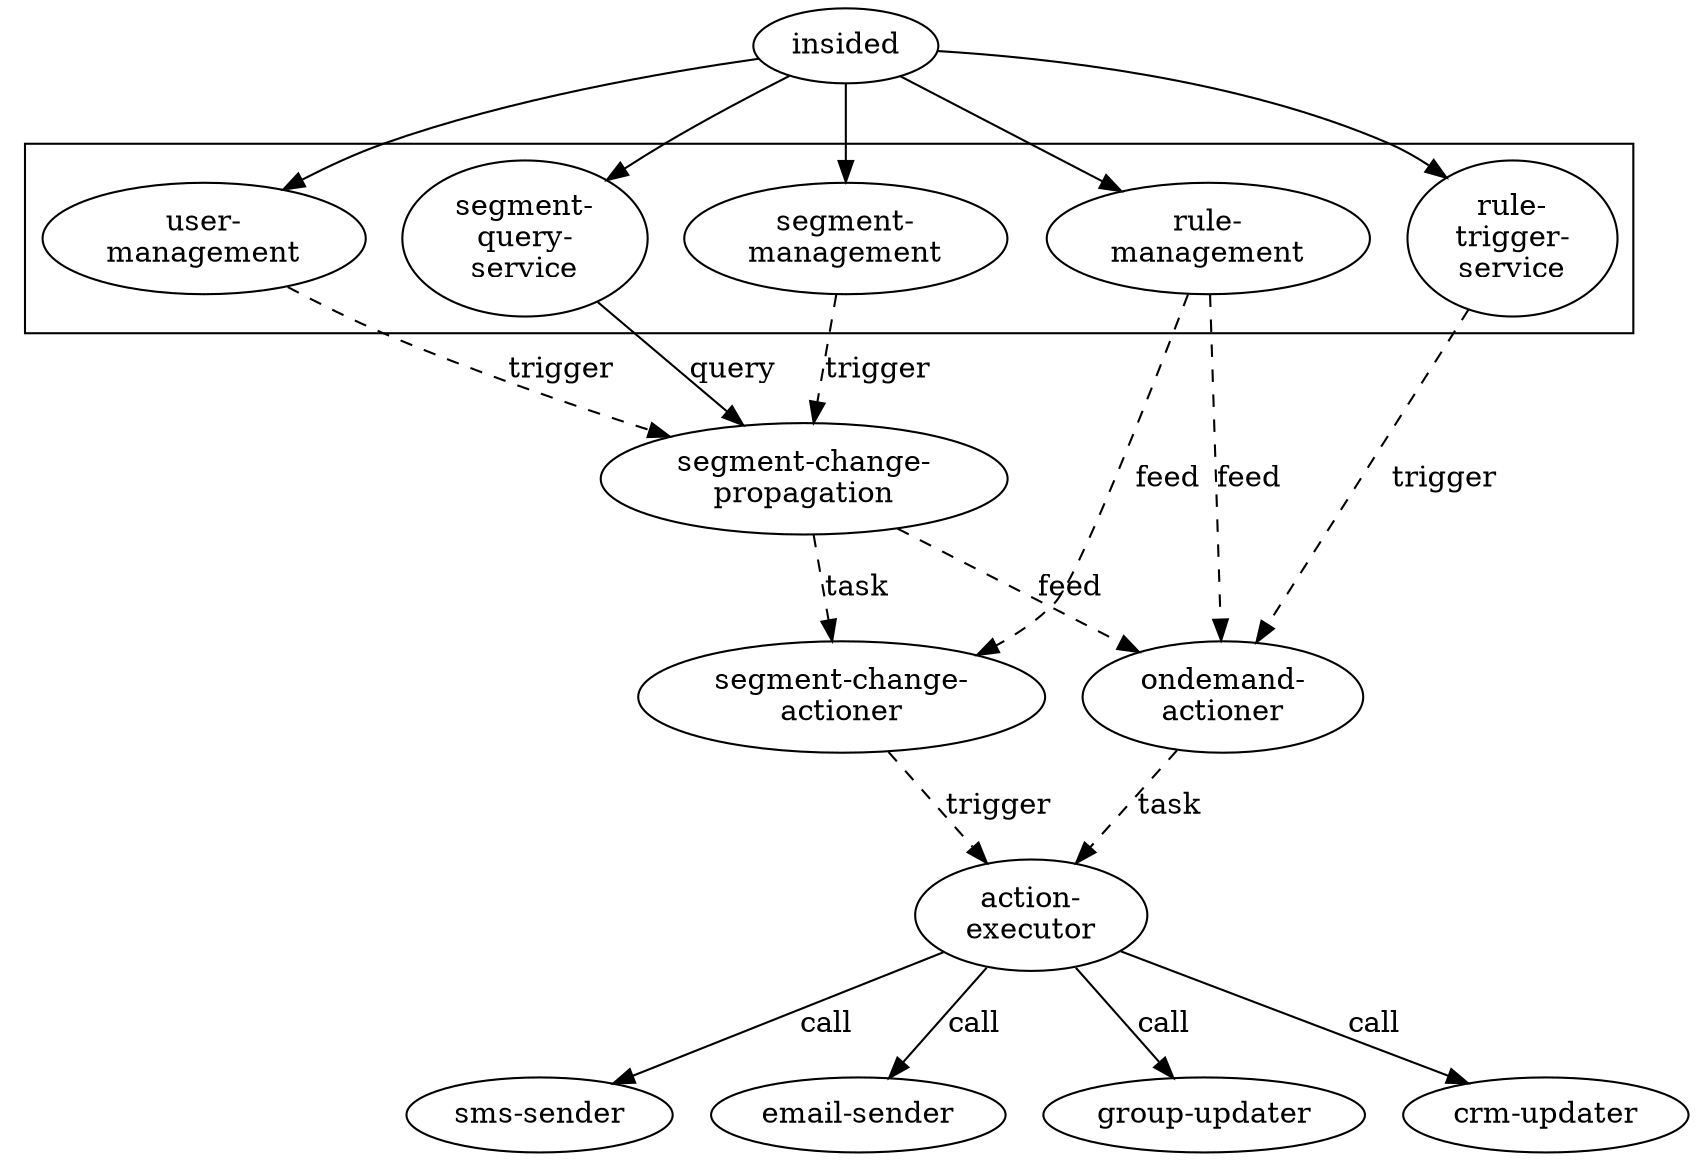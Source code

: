     digraph G {
    
      rankdir="TD"
      
      insided -> "rule-\ntrigger-\nservice"
      insided -> "rule-\nmanagement"
      insided -> "user-\nmanagement"
      insided -> "segment-\nmanagement"
      insided -> "segment-\nquery-\nservice"

      subgraph cluster_Web {
          "rule-\ntrigger-\nservice"
          "rule-\nmanagement"
          "user-\nmanagement"
          "segment-\nmanagement"
          "segment-\nquery-\nservice"
      }

       "rule-\ntrigger-\nservice" -> "ondemand-\nactioner" [style=dashed, label=trigger]
      "segment-\nmanagement" -> "segment-change-\npropagation" [style=dashed, label=trigger]
      "segment-\nquery-\nservice" -> "segment-change-\npropagation" [label=query]

      "rule-\nmanagement" -> "ondemand-\nactioner" [style=dashed, label=feed]

      "user-\nmanagement" -> "segment-change-\npropagation" [style=dashed, label=trigger]
      "segment-change-\npropagation" -> "ondemand-\nactioner" [style=dashed, label=feed]

      "segment-change-\npropagation" -> "segment-change-\nactioner"  [style=dashed, label=task]
      "rule-\nmanagement" -> "segment-change-\nactioner" [style=dashed, label=feed]
      "segment-change-\nactioner" -> "action-\nexecutor" [style=dashed, label=trigger]

      "ondemand-\nactioner" -> "action-\nexecutor" [style=dashed, label=task]

      "action-\nexecutor" -> "sms-sender" [label=call]
      "action-\nexecutor" -> "email-sender" [label=call]
      "action-\nexecutor" -> "group-updater" [label=call]
      "action-\nexecutor" -> "crm-updater" [label=call]
    }